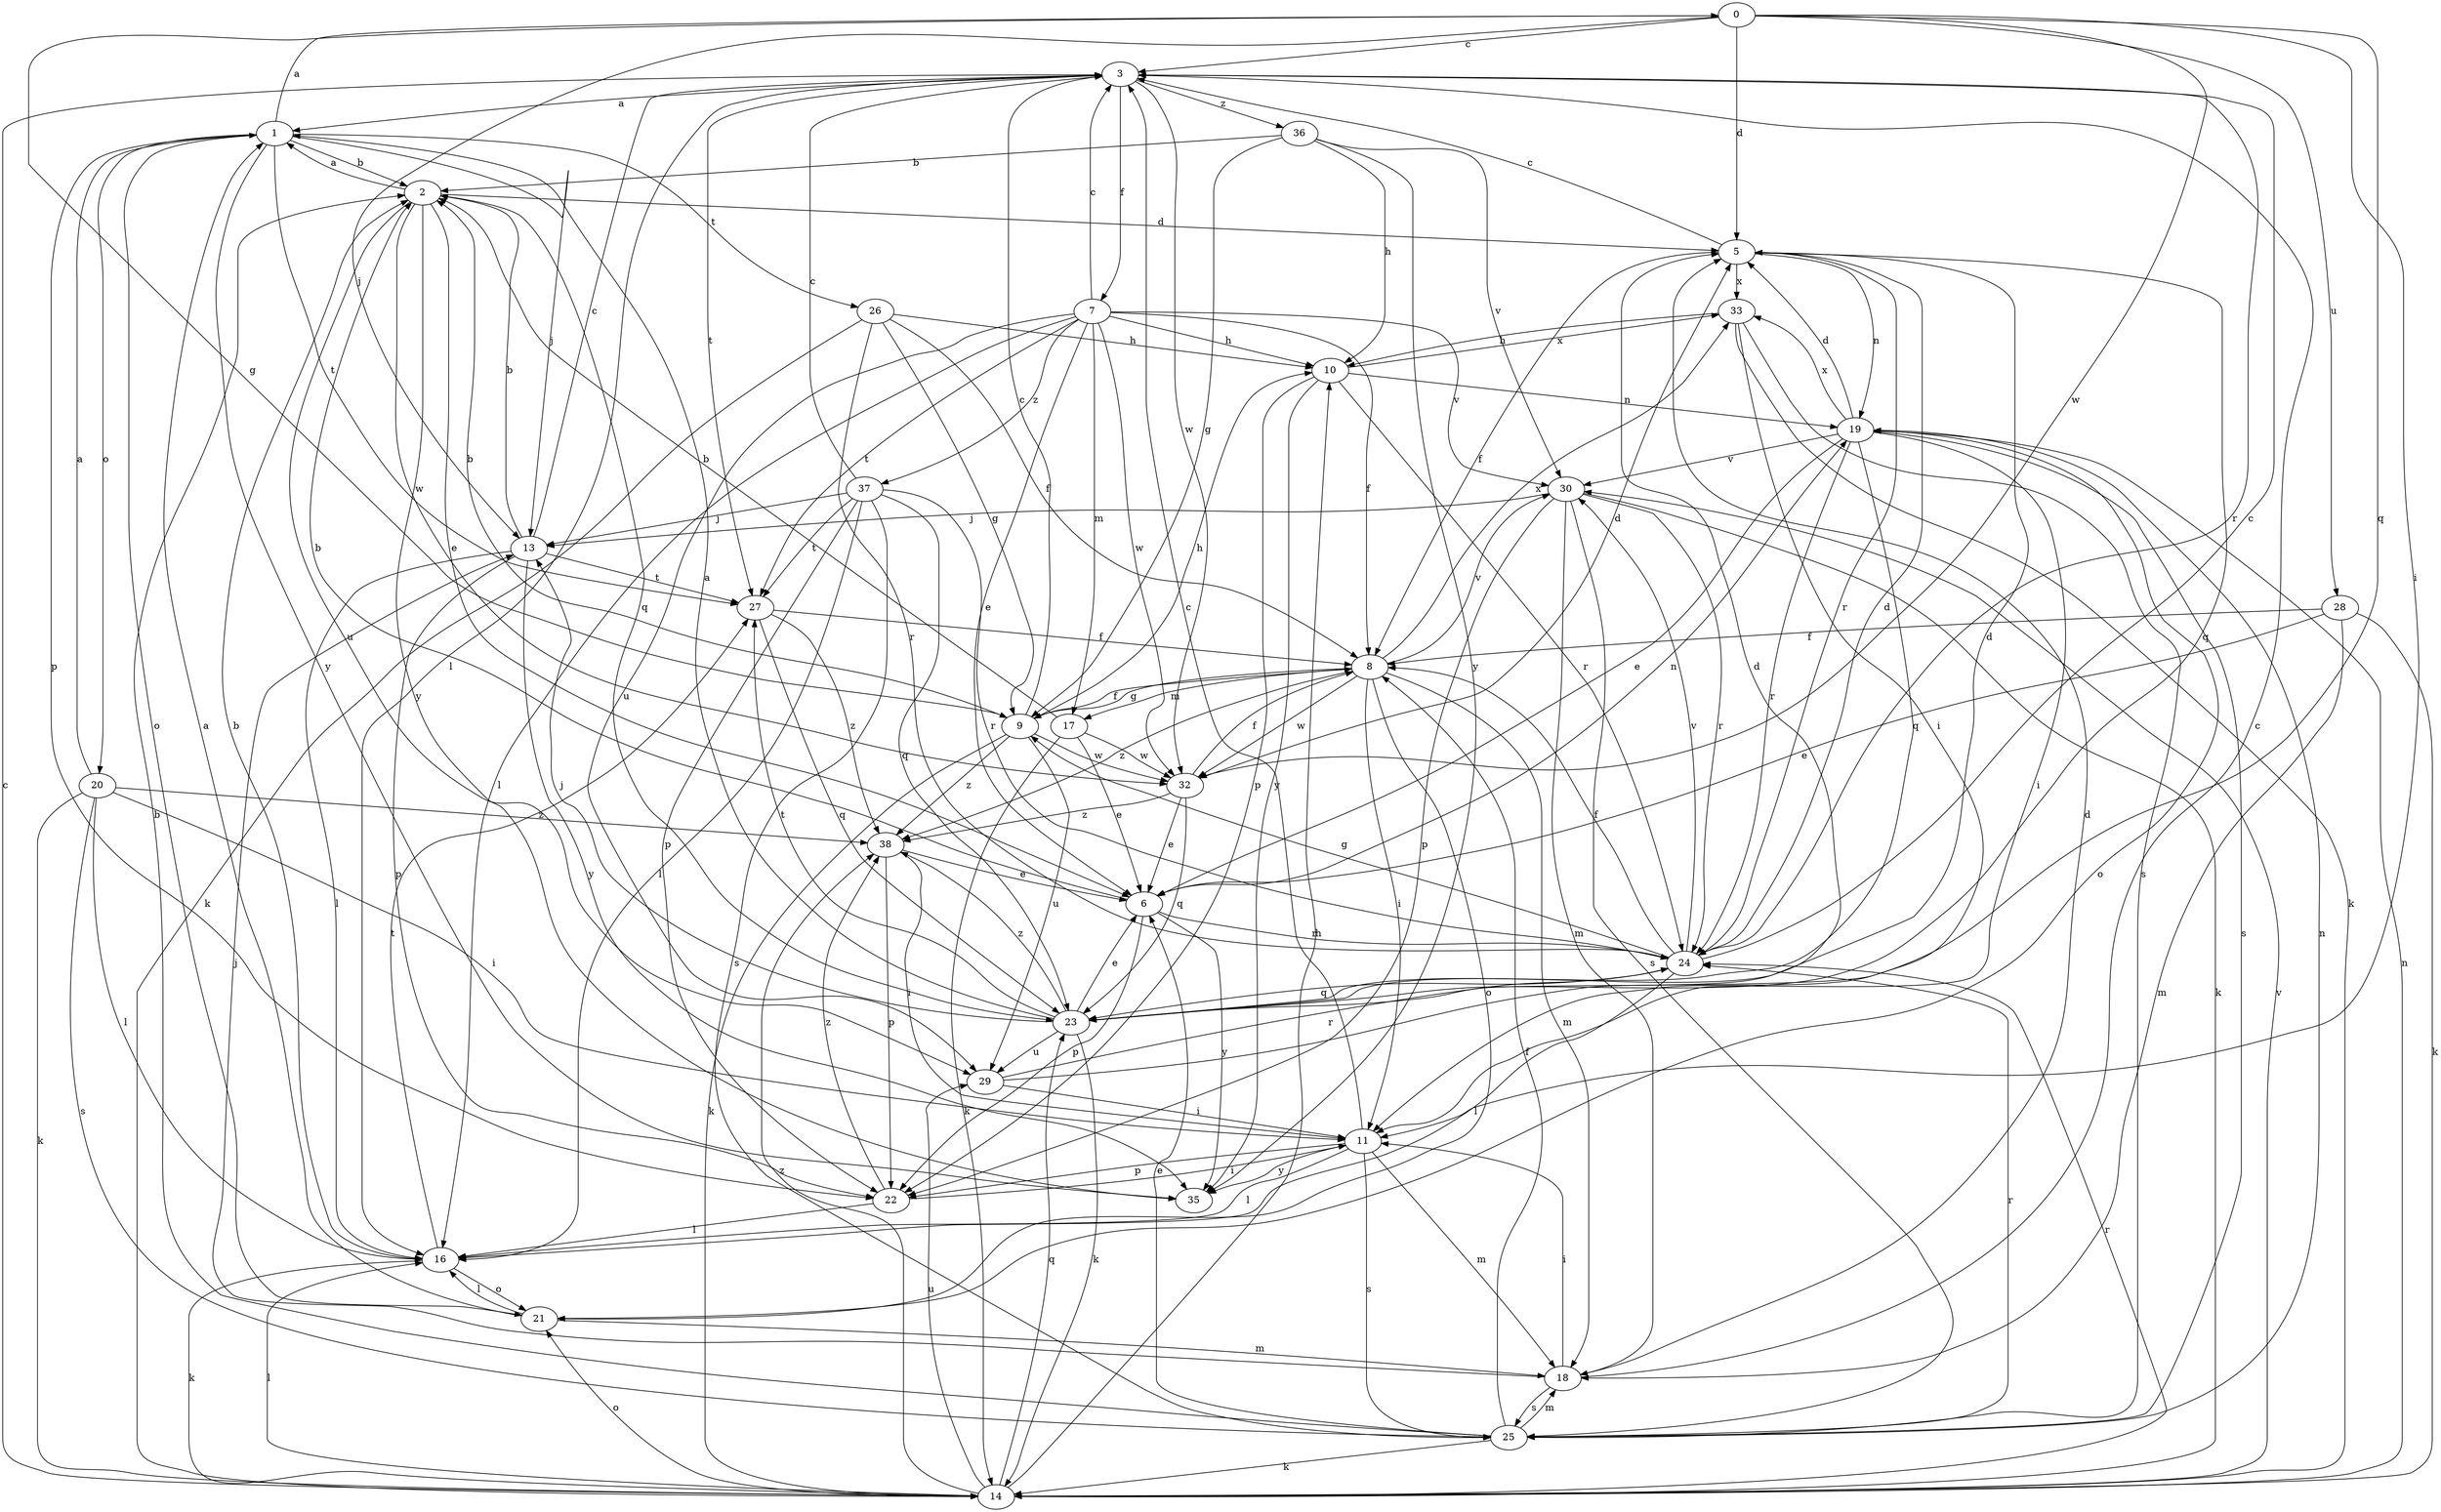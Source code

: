 strict digraph  {
0;
1;
2;
3;
5;
6;
7;
8;
9;
10;
11;
13;
14;
16;
17;
18;
19;
20;
21;
22;
23;
24;
25;
26;
27;
28;
29;
30;
32;
33;
35;
36;
37;
38;
0 -> 3  [label=c];
0 -> 5  [label=d];
0 -> 9  [label=g];
0 -> 11  [label=i];
0 -> 13  [label=j];
0 -> 23  [label=q];
0 -> 28  [label=u];
0 -> 32  [label=w];
1 -> 0  [label=a];
1 -> 2  [label=b];
1 -> 13  [label=j];
1 -> 20  [label=o];
1 -> 21  [label=o];
1 -> 22  [label=p];
1 -> 26  [label=t];
1 -> 27  [label=t];
1 -> 35  [label=y];
2 -> 1  [label=a];
2 -> 5  [label=d];
2 -> 6  [label=e];
2 -> 23  [label=q];
2 -> 29  [label=u];
2 -> 32  [label=w];
2 -> 35  [label=y];
3 -> 1  [label=a];
3 -> 7  [label=f];
3 -> 16  [label=l];
3 -> 24  [label=r];
3 -> 27  [label=t];
3 -> 32  [label=w];
3 -> 36  [label=z];
5 -> 3  [label=c];
5 -> 8  [label=f];
5 -> 19  [label=n];
5 -> 23  [label=q];
5 -> 24  [label=r];
5 -> 33  [label=x];
6 -> 2  [label=b];
6 -> 19  [label=n];
6 -> 22  [label=p];
6 -> 24  [label=r];
6 -> 35  [label=y];
7 -> 3  [label=c];
7 -> 6  [label=e];
7 -> 8  [label=f];
7 -> 10  [label=h];
7 -> 16  [label=l];
7 -> 17  [label=m];
7 -> 27  [label=t];
7 -> 29  [label=u];
7 -> 30  [label=v];
7 -> 32  [label=w];
7 -> 37  [label=z];
8 -> 9  [label=g];
8 -> 11  [label=i];
8 -> 17  [label=m];
8 -> 18  [label=m];
8 -> 21  [label=o];
8 -> 30  [label=v];
8 -> 32  [label=w];
8 -> 33  [label=x];
8 -> 38  [label=z];
9 -> 2  [label=b];
9 -> 3  [label=c];
9 -> 8  [label=f];
9 -> 10  [label=h];
9 -> 14  [label=k];
9 -> 29  [label=u];
9 -> 32  [label=w];
9 -> 38  [label=z];
10 -> 19  [label=n];
10 -> 22  [label=p];
10 -> 24  [label=r];
10 -> 33  [label=x];
10 -> 35  [label=y];
11 -> 3  [label=c];
11 -> 16  [label=l];
11 -> 18  [label=m];
11 -> 22  [label=p];
11 -> 25  [label=s];
11 -> 35  [label=y];
13 -> 2  [label=b];
13 -> 3  [label=c];
13 -> 16  [label=l];
13 -> 22  [label=p];
13 -> 27  [label=t];
13 -> 35  [label=y];
14 -> 3  [label=c];
14 -> 10  [label=h];
14 -> 16  [label=l];
14 -> 19  [label=n];
14 -> 21  [label=o];
14 -> 23  [label=q];
14 -> 24  [label=r];
14 -> 29  [label=u];
14 -> 30  [label=v];
14 -> 38  [label=z];
16 -> 2  [label=b];
16 -> 14  [label=k];
16 -> 21  [label=o];
16 -> 27  [label=t];
17 -> 2  [label=b];
17 -> 6  [label=e];
17 -> 14  [label=k];
17 -> 32  [label=w];
18 -> 3  [label=c];
18 -> 5  [label=d];
18 -> 11  [label=i];
18 -> 13  [label=j];
18 -> 25  [label=s];
19 -> 5  [label=d];
19 -> 6  [label=e];
19 -> 11  [label=i];
19 -> 21  [label=o];
19 -> 23  [label=q];
19 -> 24  [label=r];
19 -> 25  [label=s];
19 -> 30  [label=v];
19 -> 33  [label=x];
20 -> 1  [label=a];
20 -> 11  [label=i];
20 -> 14  [label=k];
20 -> 16  [label=l];
20 -> 25  [label=s];
20 -> 38  [label=z];
21 -> 1  [label=a];
21 -> 16  [label=l];
21 -> 18  [label=m];
22 -> 11  [label=i];
22 -> 16  [label=l];
22 -> 38  [label=z];
23 -> 1  [label=a];
23 -> 5  [label=d];
23 -> 6  [label=e];
23 -> 13  [label=j];
23 -> 14  [label=k];
23 -> 27  [label=t];
23 -> 29  [label=u];
23 -> 38  [label=z];
24 -> 3  [label=c];
24 -> 5  [label=d];
24 -> 8  [label=f];
24 -> 9  [label=g];
24 -> 16  [label=l];
24 -> 23  [label=q];
24 -> 30  [label=v];
25 -> 2  [label=b];
25 -> 6  [label=e];
25 -> 8  [label=f];
25 -> 14  [label=k];
25 -> 18  [label=m];
25 -> 19  [label=n];
25 -> 24  [label=r];
26 -> 8  [label=f];
26 -> 9  [label=g];
26 -> 10  [label=h];
26 -> 14  [label=k];
26 -> 24  [label=r];
27 -> 8  [label=f];
27 -> 23  [label=q];
27 -> 38  [label=z];
28 -> 6  [label=e];
28 -> 8  [label=f];
28 -> 14  [label=k];
28 -> 18  [label=m];
29 -> 5  [label=d];
29 -> 11  [label=i];
29 -> 24  [label=r];
30 -> 13  [label=j];
30 -> 14  [label=k];
30 -> 18  [label=m];
30 -> 22  [label=p];
30 -> 24  [label=r];
30 -> 25  [label=s];
32 -> 5  [label=d];
32 -> 6  [label=e];
32 -> 8  [label=f];
32 -> 23  [label=q];
32 -> 38  [label=z];
33 -> 10  [label=h];
33 -> 11  [label=i];
33 -> 14  [label=k];
33 -> 25  [label=s];
36 -> 2  [label=b];
36 -> 9  [label=g];
36 -> 10  [label=h];
36 -> 30  [label=v];
36 -> 35  [label=y];
37 -> 3  [label=c];
37 -> 13  [label=j];
37 -> 16  [label=l];
37 -> 22  [label=p];
37 -> 23  [label=q];
37 -> 24  [label=r];
37 -> 25  [label=s];
37 -> 27  [label=t];
38 -> 6  [label=e];
38 -> 11  [label=i];
38 -> 22  [label=p];
}
